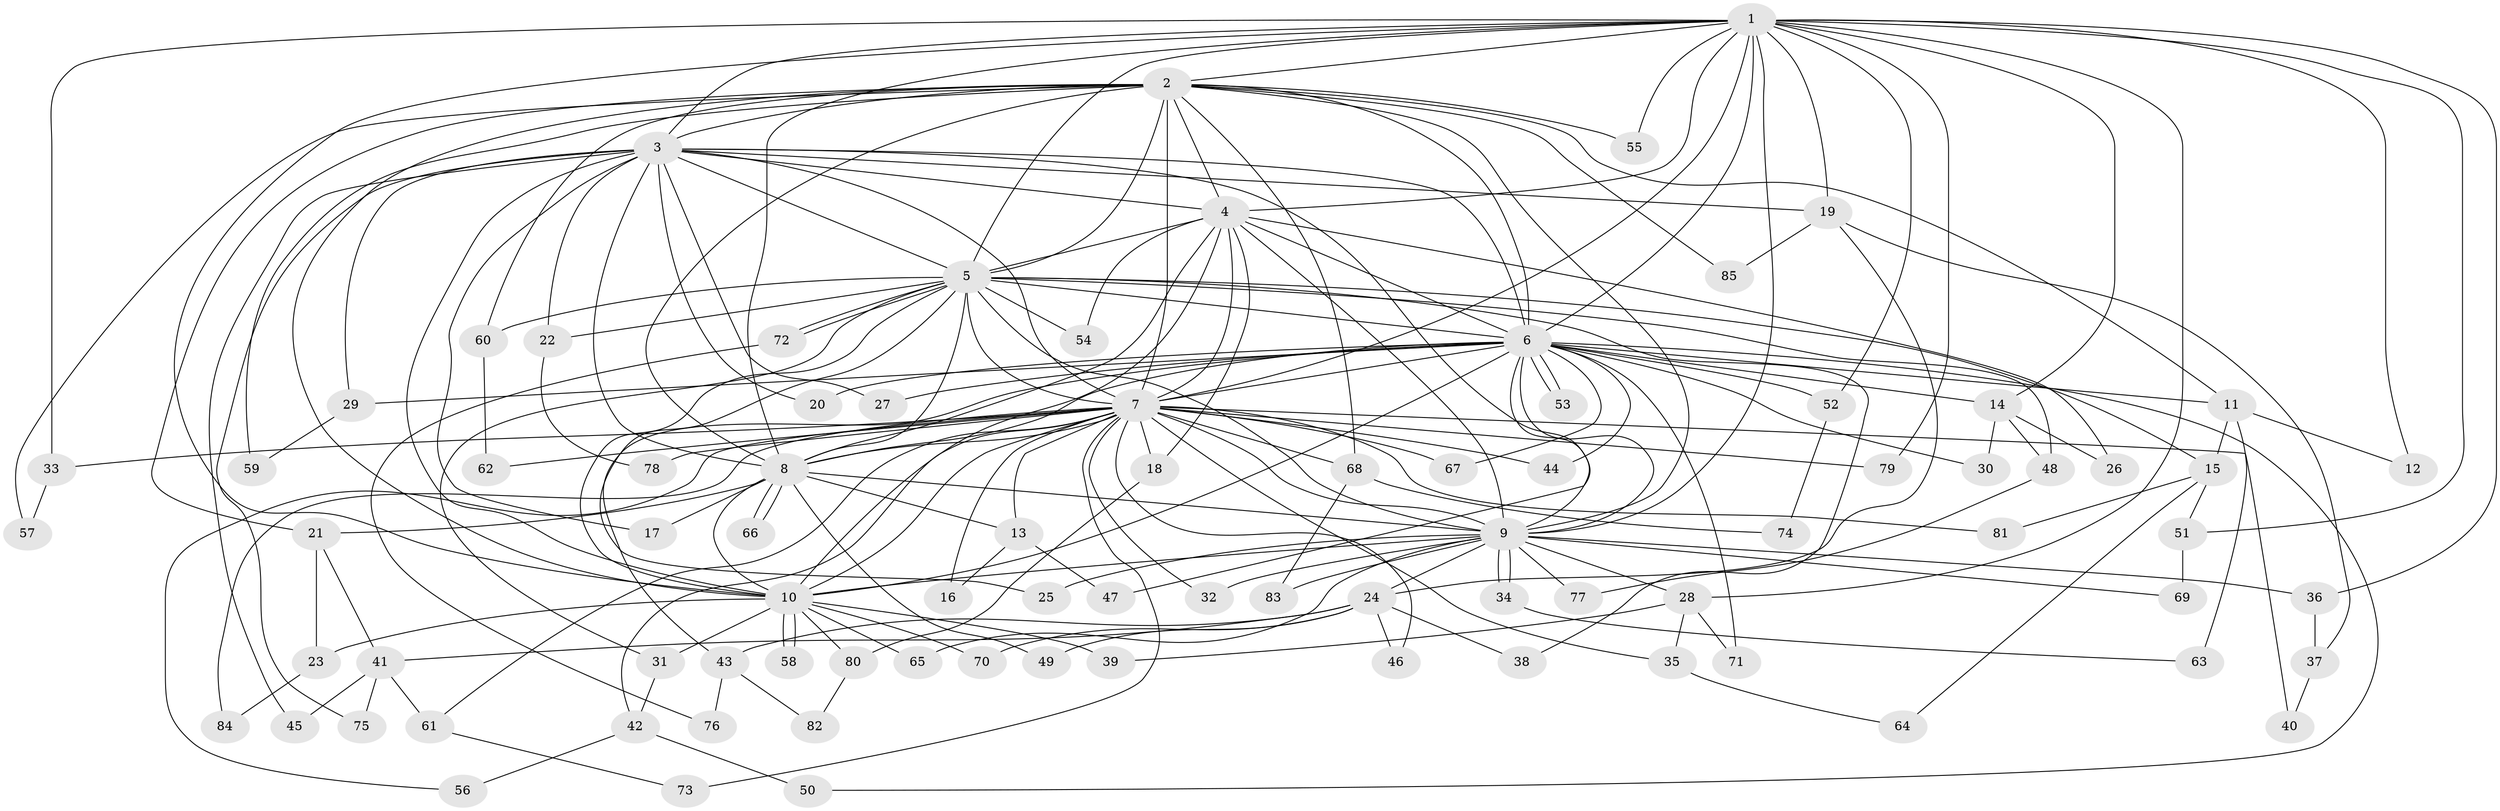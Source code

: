 // Generated by graph-tools (version 1.1) at 2025/14/03/09/25 04:14:14]
// undirected, 85 vertices, 195 edges
graph export_dot {
graph [start="1"]
  node [color=gray90,style=filled];
  1;
  2;
  3;
  4;
  5;
  6;
  7;
  8;
  9;
  10;
  11;
  12;
  13;
  14;
  15;
  16;
  17;
  18;
  19;
  20;
  21;
  22;
  23;
  24;
  25;
  26;
  27;
  28;
  29;
  30;
  31;
  32;
  33;
  34;
  35;
  36;
  37;
  38;
  39;
  40;
  41;
  42;
  43;
  44;
  45;
  46;
  47;
  48;
  49;
  50;
  51;
  52;
  53;
  54;
  55;
  56;
  57;
  58;
  59;
  60;
  61;
  62;
  63;
  64;
  65;
  66;
  67;
  68;
  69;
  70;
  71;
  72;
  73;
  74;
  75;
  76;
  77;
  78;
  79;
  80;
  81;
  82;
  83;
  84;
  85;
  1 -- 2;
  1 -- 3;
  1 -- 4;
  1 -- 5;
  1 -- 6;
  1 -- 7;
  1 -- 8;
  1 -- 9;
  1 -- 10;
  1 -- 12;
  1 -- 14;
  1 -- 19;
  1 -- 28;
  1 -- 33;
  1 -- 36;
  1 -- 51;
  1 -- 52;
  1 -- 55;
  1 -- 79;
  2 -- 3;
  2 -- 4;
  2 -- 5;
  2 -- 6;
  2 -- 7;
  2 -- 8;
  2 -- 9;
  2 -- 10;
  2 -- 11;
  2 -- 21;
  2 -- 55;
  2 -- 57;
  2 -- 59;
  2 -- 60;
  2 -- 68;
  2 -- 85;
  3 -- 4;
  3 -- 5;
  3 -- 6;
  3 -- 7;
  3 -- 8;
  3 -- 9;
  3 -- 10;
  3 -- 17;
  3 -- 19;
  3 -- 20;
  3 -- 22;
  3 -- 27;
  3 -- 29;
  3 -- 45;
  3 -- 75;
  4 -- 5;
  4 -- 6;
  4 -- 7;
  4 -- 8;
  4 -- 9;
  4 -- 10;
  4 -- 18;
  4 -- 26;
  4 -- 54;
  5 -- 6;
  5 -- 7;
  5 -- 8;
  5 -- 9;
  5 -- 10;
  5 -- 15;
  5 -- 22;
  5 -- 25;
  5 -- 31;
  5 -- 38;
  5 -- 48;
  5 -- 54;
  5 -- 60;
  5 -- 72;
  5 -- 72;
  6 -- 7;
  6 -- 8;
  6 -- 9;
  6 -- 10;
  6 -- 11;
  6 -- 14;
  6 -- 20;
  6 -- 27;
  6 -- 29;
  6 -- 30;
  6 -- 43;
  6 -- 44;
  6 -- 47;
  6 -- 50;
  6 -- 52;
  6 -- 53;
  6 -- 53;
  6 -- 67;
  6 -- 71;
  7 -- 8;
  7 -- 9;
  7 -- 10;
  7 -- 13;
  7 -- 16;
  7 -- 18;
  7 -- 32;
  7 -- 33;
  7 -- 35;
  7 -- 40;
  7 -- 42;
  7 -- 44;
  7 -- 46;
  7 -- 56;
  7 -- 61;
  7 -- 62;
  7 -- 67;
  7 -- 68;
  7 -- 73;
  7 -- 78;
  7 -- 79;
  7 -- 81;
  7 -- 84;
  8 -- 9;
  8 -- 10;
  8 -- 13;
  8 -- 17;
  8 -- 21;
  8 -- 49;
  8 -- 66;
  8 -- 66;
  9 -- 10;
  9 -- 24;
  9 -- 25;
  9 -- 28;
  9 -- 32;
  9 -- 34;
  9 -- 34;
  9 -- 36;
  9 -- 65;
  9 -- 69;
  9 -- 77;
  9 -- 83;
  10 -- 23;
  10 -- 31;
  10 -- 39;
  10 -- 58;
  10 -- 58;
  10 -- 65;
  10 -- 70;
  10 -- 80;
  11 -- 12;
  11 -- 15;
  11 -- 63;
  13 -- 16;
  13 -- 47;
  14 -- 26;
  14 -- 30;
  14 -- 48;
  15 -- 51;
  15 -- 64;
  15 -- 81;
  18 -- 80;
  19 -- 24;
  19 -- 37;
  19 -- 85;
  21 -- 23;
  21 -- 41;
  22 -- 78;
  23 -- 84;
  24 -- 38;
  24 -- 41;
  24 -- 43;
  24 -- 46;
  24 -- 49;
  24 -- 70;
  28 -- 35;
  28 -- 39;
  28 -- 71;
  29 -- 59;
  31 -- 42;
  33 -- 57;
  34 -- 63;
  35 -- 64;
  36 -- 37;
  37 -- 40;
  41 -- 45;
  41 -- 61;
  41 -- 75;
  42 -- 50;
  42 -- 56;
  43 -- 76;
  43 -- 82;
  48 -- 77;
  51 -- 69;
  52 -- 74;
  60 -- 62;
  61 -- 73;
  68 -- 74;
  68 -- 83;
  72 -- 76;
  80 -- 82;
}
